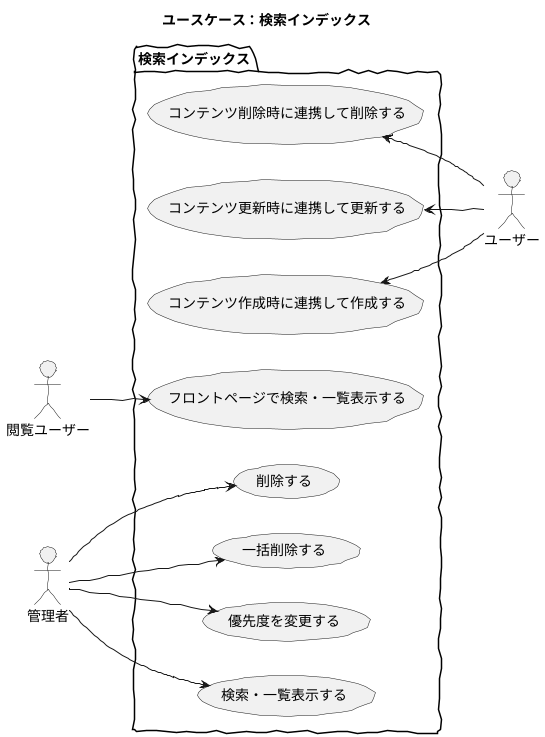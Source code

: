 @startuml

skinparam handwritten true
skinparam backgroundColor white

title ユースケース：検索インデックス

actor 閲覧ユーザー
actor ユーザー
actor 管理者

package 検索インデックス {
	left to right direction
	ユーザー -up-> (コンテンツ作成時に連携して作成する)
	ユーザー -up-> (コンテンツ更新時に連携して更新する)
	ユーザー -up-> (コンテンツ削除時に連携して削除する)
	管理者 -down-> (検索・一覧表示する)
	管理者 -down-> (削除する)
	管理者 -down-> (一括削除する)
	管理者 -down-> (優先度を変更する)
	閲覧ユーザー -down-> (フロントページで検索・一覧表示する)
}


@enduml
